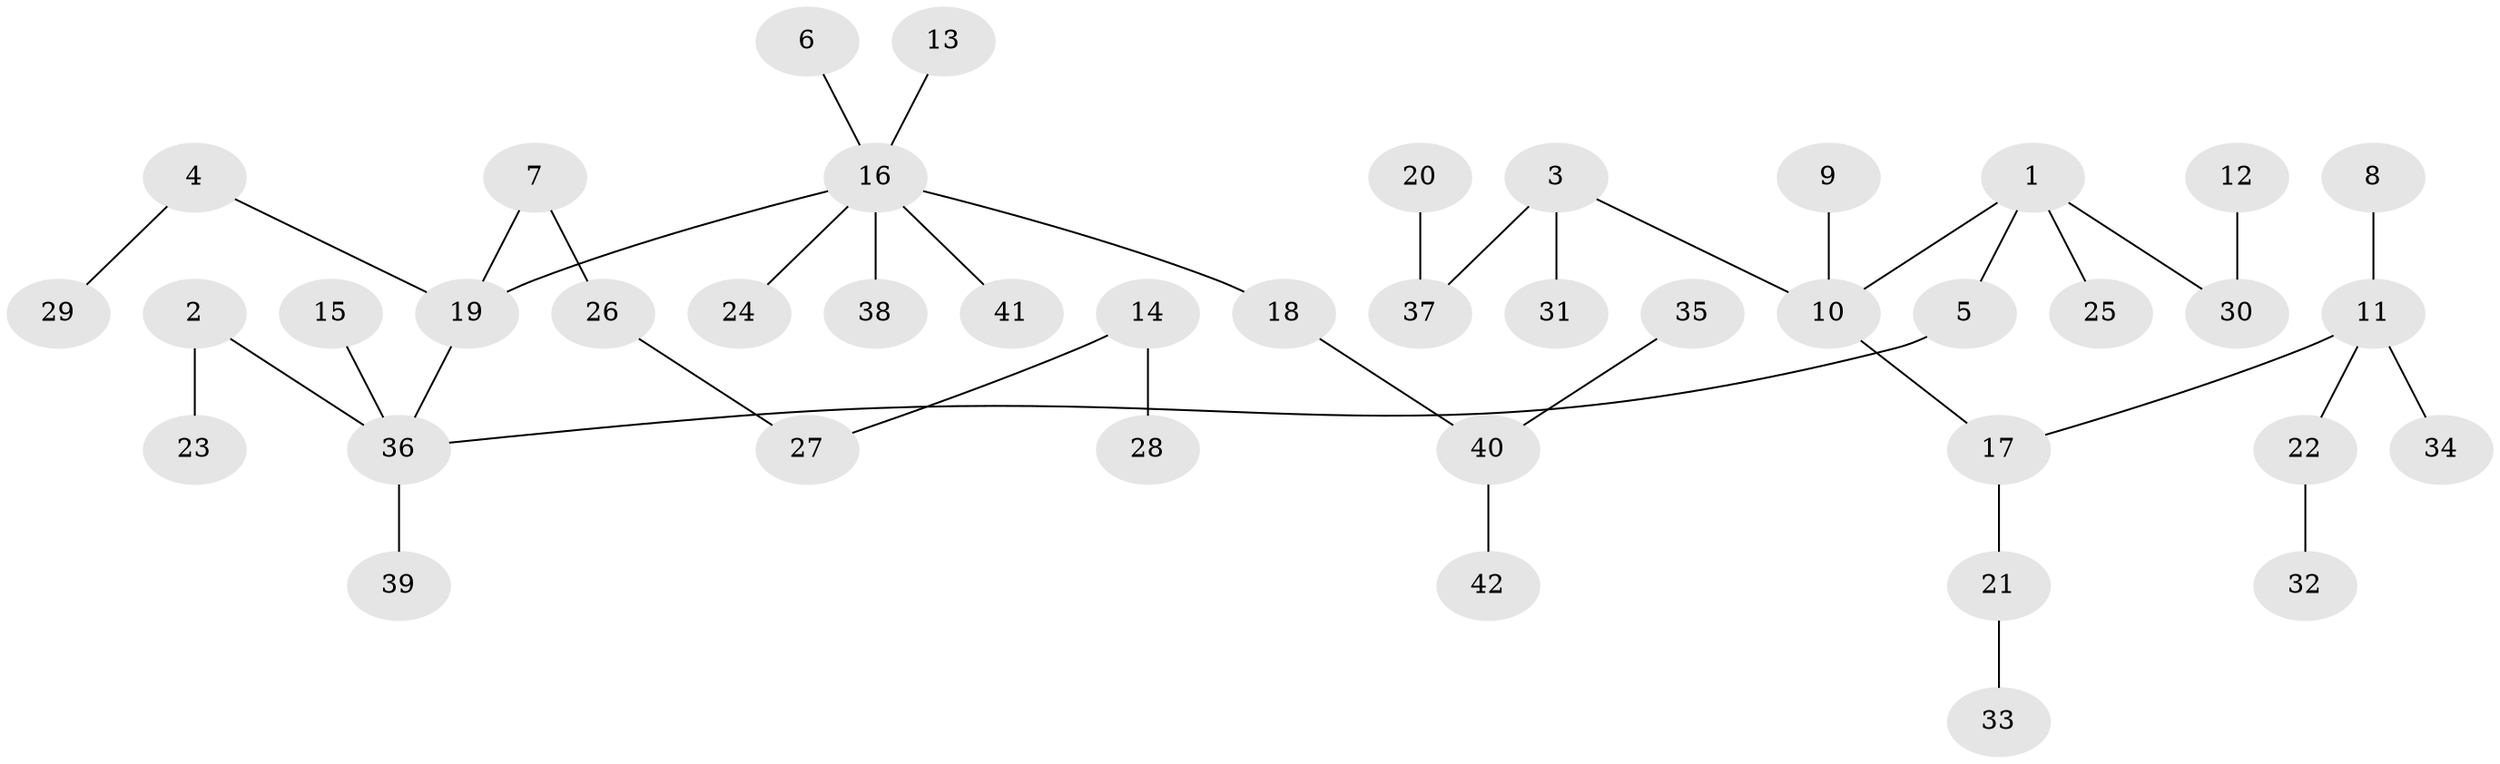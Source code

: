 // original degree distribution, {4: 0.04854368932038835, 6: 0.02912621359223301, 2: 0.2621359223300971, 3: 0.13592233009708737, 1: 0.49514563106796117, 5: 0.019417475728155338, 9: 0.009708737864077669}
// Generated by graph-tools (version 1.1) at 2025/37/03/04/25 23:37:29]
// undirected, 42 vertices, 41 edges
graph export_dot {
  node [color=gray90,style=filled];
  1;
  2;
  3;
  4;
  5;
  6;
  7;
  8;
  9;
  10;
  11;
  12;
  13;
  14;
  15;
  16;
  17;
  18;
  19;
  20;
  21;
  22;
  23;
  24;
  25;
  26;
  27;
  28;
  29;
  30;
  31;
  32;
  33;
  34;
  35;
  36;
  37;
  38;
  39;
  40;
  41;
  42;
  1 -- 5 [weight=1.0];
  1 -- 10 [weight=1.0];
  1 -- 25 [weight=1.0];
  1 -- 30 [weight=1.0];
  2 -- 23 [weight=1.0];
  2 -- 36 [weight=1.0];
  3 -- 10 [weight=1.0];
  3 -- 31 [weight=1.0];
  3 -- 37 [weight=1.0];
  4 -- 19 [weight=1.0];
  4 -- 29 [weight=1.0];
  5 -- 36 [weight=1.0];
  6 -- 16 [weight=1.0];
  7 -- 19 [weight=1.0];
  7 -- 26 [weight=1.0];
  8 -- 11 [weight=1.0];
  9 -- 10 [weight=1.0];
  10 -- 17 [weight=1.0];
  11 -- 17 [weight=1.0];
  11 -- 22 [weight=1.0];
  11 -- 34 [weight=1.0];
  12 -- 30 [weight=1.0];
  13 -- 16 [weight=1.0];
  14 -- 27 [weight=1.0];
  14 -- 28 [weight=1.0];
  15 -- 36 [weight=1.0];
  16 -- 18 [weight=1.0];
  16 -- 19 [weight=1.0];
  16 -- 24 [weight=1.0];
  16 -- 38 [weight=1.0];
  16 -- 41 [weight=1.0];
  17 -- 21 [weight=1.0];
  18 -- 40 [weight=1.0];
  19 -- 36 [weight=1.0];
  20 -- 37 [weight=1.0];
  21 -- 33 [weight=1.0];
  22 -- 32 [weight=1.0];
  26 -- 27 [weight=1.0];
  35 -- 40 [weight=1.0];
  36 -- 39 [weight=1.0];
  40 -- 42 [weight=1.0];
}
